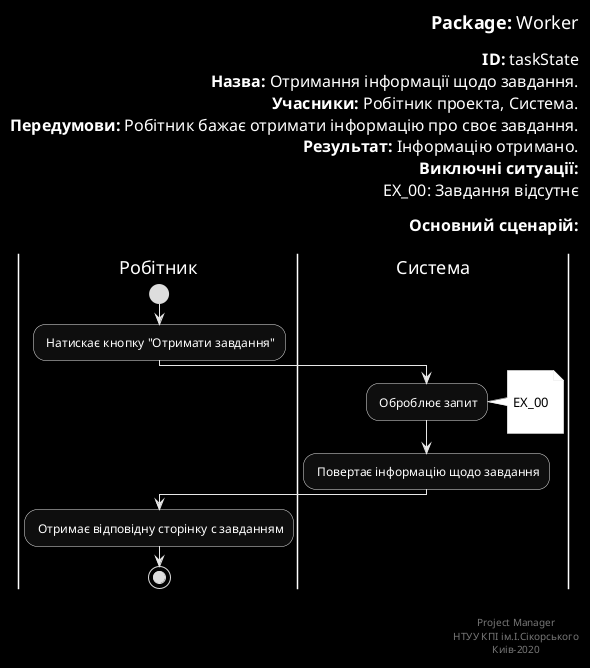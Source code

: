 @startuml
skinparam monochrome reverse
skinparam ArchimateBackgroundColor #ffffff
skinparam	shadowing false
skinparam Note {
	BackgroundColor black
	FontColor #ffffff
}

left header
<font color=000 size=18><b>Package:</b> Worker

<font color=000 size=16><b>ID:</b> taskState
<font color=000 size=16><b>Назва:</b> Отримання інформації щодо завдання.
<font color=000 size=16><b>Учасники:</b> Робітник проекта, Система.
<font color=000 size=16><b>Передумови:</b> Робітник бажає отримати інформацію про своє завдання.
<font color=000 size=16><b>Результат:</b> Інформацію отримано.
<font color=000 size=16><b>Виключні ситуації:</b>
<font color=000 size=16> EX_00: Завдання відсутнє 

<font color=000 size=16><b>Основний сценарій:</b>

end header

|Робітник|
start
: Натискає кнопку "Отримати завдання";

|Система|

: Оброблює запит;
note right

	EX_00

end note

: Повертає інформацію щодо завдання;

|Робітник|

: Отримає відповідну сторінку с завданням;

stop;

right footer


Project Manager
НТУУ КПІ ім.І.Сікорського
Киів-2020
end footer
@enduml
